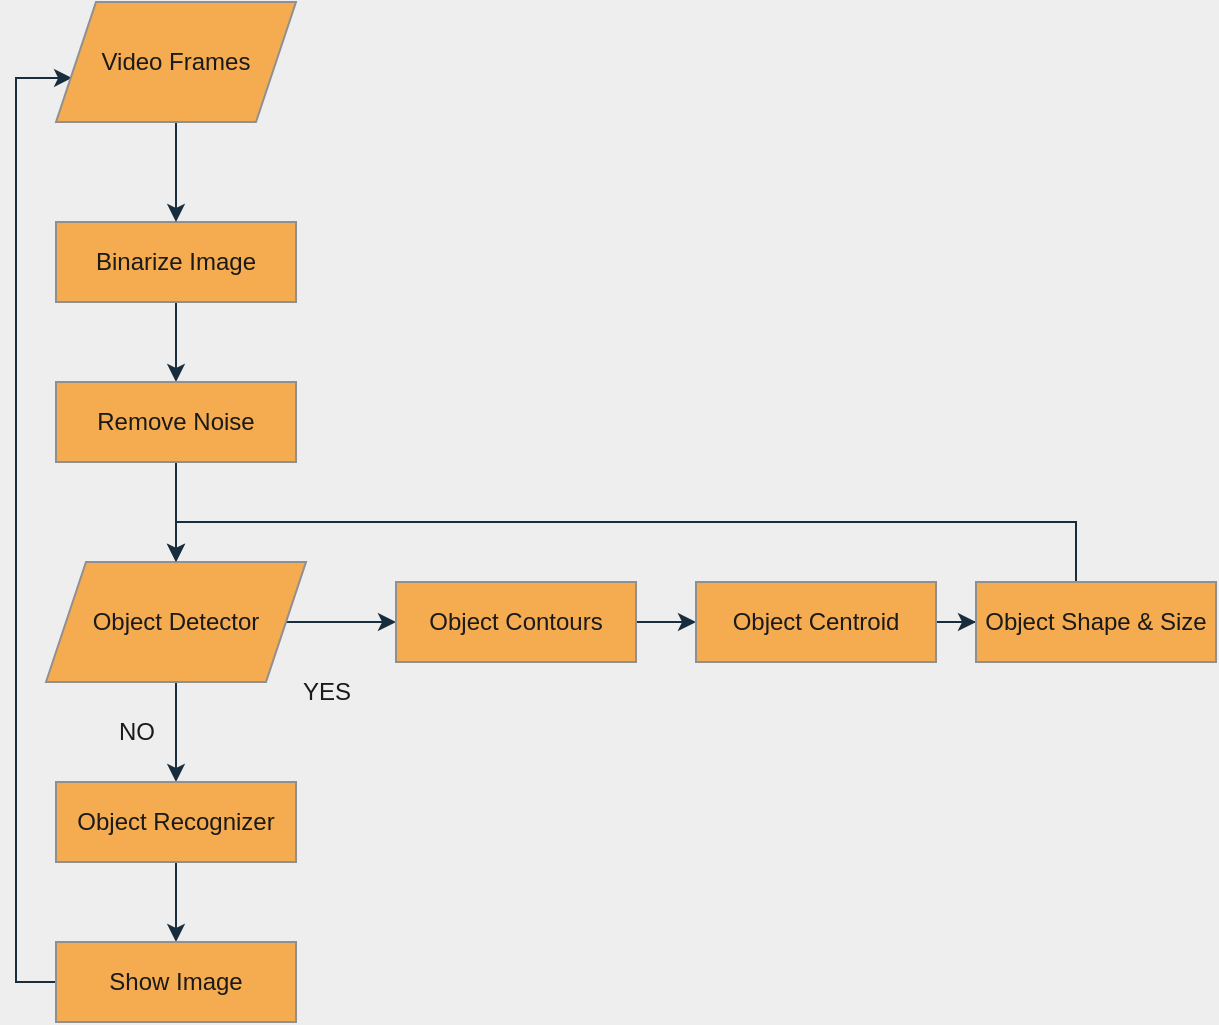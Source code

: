 <mxfile version="20.6.0" type="device"><diagram id="C5RBs43oDa-KdzZeNtuy" name="Page-1"><mxGraphModel dx="1695" dy="520" grid="1" gridSize="10" guides="1" tooltips="1" connect="1" arrows="1" fold="1" page="1" pageScale="1" pageWidth="827" pageHeight="1169" background="#EEEEEE" math="0" shadow="0"><root><mxCell id="WIyWlLk6GJQsqaUBKTNV-0"/><mxCell id="WIyWlLk6GJQsqaUBKTNV-1" parent="WIyWlLk6GJQsqaUBKTNV-0"/><mxCell id="humSUIAnMPwCROx7wYXC-8" value="" style="edgeStyle=orthogonalEdgeStyle;rounded=0;orthogonalLoop=1;jettySize=auto;html=1;strokeColor=#182E3E;fontColor=#1A1A1A;labelBackgroundColor=#EEEEEE;" edge="1" parent="WIyWlLk6GJQsqaUBKTNV-1" source="humSUIAnMPwCROx7wYXC-3" target="humSUIAnMPwCROx7wYXC-7"><mxGeometry relative="1" as="geometry"/></mxCell><mxCell id="humSUIAnMPwCROx7wYXC-3" value="Binarize Image" style="rounded=0;whiteSpace=wrap;html=1;fontSize=12;glass=0;strokeWidth=1;shadow=0;fillColor=#F5AB50;strokeColor=#909090;fontColor=#1A1A1A;" vertex="1" parent="WIyWlLk6GJQsqaUBKTNV-1"><mxGeometry x="20" y="170" width="120" height="40" as="geometry"/></mxCell><mxCell id="humSUIAnMPwCROx7wYXC-10" value="" style="edgeStyle=orthogonalEdgeStyle;rounded=0;orthogonalLoop=1;jettySize=auto;html=1;strokeColor=#182E3E;fontColor=#1A1A1A;labelBackgroundColor=#EEEEEE;" edge="1" parent="WIyWlLk6GJQsqaUBKTNV-1" source="humSUIAnMPwCROx7wYXC-7" target="humSUIAnMPwCROx7wYXC-9"><mxGeometry relative="1" as="geometry"/></mxCell><mxCell id="humSUIAnMPwCROx7wYXC-7" value="Remove Noise" style="rounded=0;whiteSpace=wrap;html=1;fontSize=12;glass=0;strokeWidth=1;shadow=0;fillColor=#F5AB50;strokeColor=#909090;fontColor=#1A1A1A;" vertex="1" parent="WIyWlLk6GJQsqaUBKTNV-1"><mxGeometry x="20" y="250" width="120" height="40" as="geometry"/></mxCell><mxCell id="humSUIAnMPwCROx7wYXC-19" value="" style="edgeStyle=orthogonalEdgeStyle;rounded=0;orthogonalLoop=1;jettySize=auto;html=1;strokeColor=#182E3E;fontColor=#1A1A1A;labelBackgroundColor=#EEEEEE;" edge="1" parent="WIyWlLk6GJQsqaUBKTNV-1" source="humSUIAnMPwCROx7wYXC-9" target="humSUIAnMPwCROx7wYXC-18"><mxGeometry relative="1" as="geometry"/></mxCell><mxCell id="humSUIAnMPwCROx7wYXC-43" value="" style="edgeStyle=orthogonalEdgeStyle;rounded=0;orthogonalLoop=1;jettySize=auto;html=1;strokeColor=#182E3E;fontColor=#1A1A1A;labelBackgroundColor=#EEEEEE;" edge="1" parent="WIyWlLk6GJQsqaUBKTNV-1" source="humSUIAnMPwCROx7wYXC-9" target="humSUIAnMPwCROx7wYXC-32"><mxGeometry relative="1" as="geometry"/></mxCell><mxCell id="humSUIAnMPwCROx7wYXC-9" value="Object Detector" style="shape=parallelogram;perimeter=parallelogramPerimeter;whiteSpace=wrap;html=1;fixedSize=1;rounded=0;glass=0;strokeWidth=1;shadow=0;fillColor=#F5AB50;strokeColor=#909090;fontColor=#1A1A1A;" vertex="1" parent="WIyWlLk6GJQsqaUBKTNV-1"><mxGeometry x="15" y="340" width="130" height="60" as="geometry"/></mxCell><mxCell id="humSUIAnMPwCROx7wYXC-23" value="" style="edgeStyle=orthogonalEdgeStyle;rounded=0;orthogonalLoop=1;jettySize=auto;html=1;strokeColor=#182E3E;fontColor=#1A1A1A;labelBackgroundColor=#EEEEEE;" edge="1" parent="WIyWlLk6GJQsqaUBKTNV-1" source="humSUIAnMPwCROx7wYXC-18" target="humSUIAnMPwCROx7wYXC-22"><mxGeometry relative="1" as="geometry"/></mxCell><mxCell id="humSUIAnMPwCROx7wYXC-18" value="Object Contours" style="rounded=0;whiteSpace=wrap;html=1;fontSize=12;glass=0;strokeWidth=1;shadow=0;fillColor=#F5AB50;strokeColor=#909090;fontColor=#1A1A1A;" vertex="1" parent="WIyWlLk6GJQsqaUBKTNV-1"><mxGeometry x="190" y="350" width="120" height="40" as="geometry"/></mxCell><mxCell id="humSUIAnMPwCROx7wYXC-25" value="" style="edgeStyle=orthogonalEdgeStyle;rounded=0;orthogonalLoop=1;jettySize=auto;html=1;strokeColor=#182E3E;fontColor=#1A1A1A;labelBackgroundColor=#EEEEEE;" edge="1" parent="WIyWlLk6GJQsqaUBKTNV-1" source="humSUIAnMPwCROx7wYXC-22" target="humSUIAnMPwCROx7wYXC-24"><mxGeometry relative="1" as="geometry"/></mxCell><mxCell id="humSUIAnMPwCROx7wYXC-22" value="Object Centroid" style="rounded=0;whiteSpace=wrap;html=1;fontSize=12;glass=0;strokeWidth=1;shadow=0;fillColor=#F5AB50;strokeColor=#909090;fontColor=#1A1A1A;" vertex="1" parent="WIyWlLk6GJQsqaUBKTNV-1"><mxGeometry x="340" y="350" width="120" height="40" as="geometry"/></mxCell><mxCell id="humSUIAnMPwCROx7wYXC-42" value="" style="edgeStyle=orthogonalEdgeStyle;rounded=0;orthogonalLoop=1;jettySize=auto;html=1;entryX=0.5;entryY=0;entryDx=0;entryDy=0;strokeColor=#182E3E;fontColor=#1A1A1A;labelBackgroundColor=#EEEEEE;" edge="1" parent="WIyWlLk6GJQsqaUBKTNV-1" source="humSUIAnMPwCROx7wYXC-24" target="humSUIAnMPwCROx7wYXC-9"><mxGeometry relative="1" as="geometry"><mxPoint x="670" y="380" as="targetPoint"/><Array as="points"><mxPoint x="530" y="320"/><mxPoint x="80" y="320"/></Array></mxGeometry></mxCell><mxCell id="humSUIAnMPwCROx7wYXC-24" value="Object Shape &amp;amp; Size" style="rounded=0;whiteSpace=wrap;html=1;fontSize=12;glass=0;strokeWidth=1;shadow=0;fillColor=#F5AB50;strokeColor=#909090;fontColor=#1A1A1A;" vertex="1" parent="WIyWlLk6GJQsqaUBKTNV-1"><mxGeometry x="480" y="350" width="120" height="40" as="geometry"/></mxCell><mxCell id="humSUIAnMPwCROx7wYXC-28" value="YES" style="text;html=1;align=center;verticalAlign=middle;resizable=0;points=[];autosize=1;strokeColor=none;fillColor=none;fontColor=#1A1A1A;rounded=0;" vertex="1" parent="WIyWlLk6GJQsqaUBKTNV-1"><mxGeometry x="130" y="390" width="50" height="30" as="geometry"/></mxCell><mxCell id="humSUIAnMPwCROx7wYXC-31" value="NO" style="text;html=1;align=center;verticalAlign=middle;resizable=0;points=[];autosize=1;strokeColor=none;fillColor=none;fontColor=#1A1A1A;rounded=0;" vertex="1" parent="WIyWlLk6GJQsqaUBKTNV-1"><mxGeometry x="40" y="410" width="40" height="30" as="geometry"/></mxCell><mxCell id="humSUIAnMPwCROx7wYXC-34" value="" style="edgeStyle=orthogonalEdgeStyle;rounded=0;orthogonalLoop=1;jettySize=auto;html=1;strokeColor=#182E3E;fontColor=#1A1A1A;labelBackgroundColor=#EEEEEE;" edge="1" parent="WIyWlLk6GJQsqaUBKTNV-1" source="humSUIAnMPwCROx7wYXC-32" target="humSUIAnMPwCROx7wYXC-33"><mxGeometry relative="1" as="geometry"/></mxCell><mxCell id="humSUIAnMPwCROx7wYXC-32" value="Object Recognizer" style="rounded=0;whiteSpace=wrap;html=1;fontSize=12;glass=0;strokeWidth=1;shadow=0;fillColor=#F5AB50;strokeColor=#909090;fontColor=#1A1A1A;" vertex="1" parent="WIyWlLk6GJQsqaUBKTNV-1"><mxGeometry x="20" y="450" width="120" height="40" as="geometry"/></mxCell><mxCell id="humSUIAnMPwCROx7wYXC-48" value="" style="edgeStyle=orthogonalEdgeStyle;rounded=0;orthogonalLoop=1;jettySize=auto;html=1;entryX=0.067;entryY=0.633;entryDx=0;entryDy=0;entryPerimeter=0;exitX=0;exitY=0.5;exitDx=0;exitDy=0;strokeColor=#182E3E;fontColor=#1A1A1A;labelBackgroundColor=#EEEEEE;" edge="1" parent="WIyWlLk6GJQsqaUBKTNV-1" source="humSUIAnMPwCROx7wYXC-33" target="humSUIAnMPwCROx7wYXC-36"><mxGeometry relative="1" as="geometry"><mxPoint x="230" y="550" as="targetPoint"/><Array as="points"><mxPoint y="550"/><mxPoint y="98"/></Array></mxGeometry></mxCell><mxCell id="humSUIAnMPwCROx7wYXC-33" value="Show Image" style="rounded=0;whiteSpace=wrap;html=1;fontSize=12;glass=0;strokeWidth=1;shadow=0;fillColor=#F5AB50;strokeColor=#909090;fontColor=#1A1A1A;" vertex="1" parent="WIyWlLk6GJQsqaUBKTNV-1"><mxGeometry x="20" y="530" width="120" height="40" as="geometry"/></mxCell><mxCell id="humSUIAnMPwCROx7wYXC-46" value="" style="edgeStyle=orthogonalEdgeStyle;rounded=0;orthogonalLoop=1;jettySize=auto;html=1;strokeColor=#182E3E;fontColor=#1A1A1A;labelBackgroundColor=#EEEEEE;" edge="1" parent="WIyWlLk6GJQsqaUBKTNV-1" source="humSUIAnMPwCROx7wYXC-36" target="humSUIAnMPwCROx7wYXC-3"><mxGeometry relative="1" as="geometry"/></mxCell><mxCell id="humSUIAnMPwCROx7wYXC-36" value="Video Frames" style="shape=parallelogram;perimeter=parallelogramPerimeter;whiteSpace=wrap;html=1;fixedSize=1;fillColor=#F5AB50;strokeColor=#909090;fontColor=#1A1A1A;rounded=0;" vertex="1" parent="WIyWlLk6GJQsqaUBKTNV-1"><mxGeometry x="20" y="60" width="120" height="60" as="geometry"/></mxCell></root></mxGraphModel></diagram></mxfile>